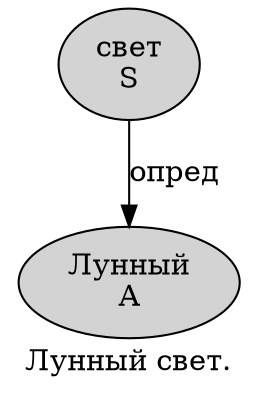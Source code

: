 digraph SENTENCE_4248 {
	graph [label="Лунный свет."]
	node [style=filled]
		0 [label="Лунный
A" color="" fillcolor=lightgray penwidth=1 shape=ellipse]
		1 [label="свет
S" color="" fillcolor=lightgray penwidth=1 shape=ellipse]
			1 -> 0 [label="опред"]
}